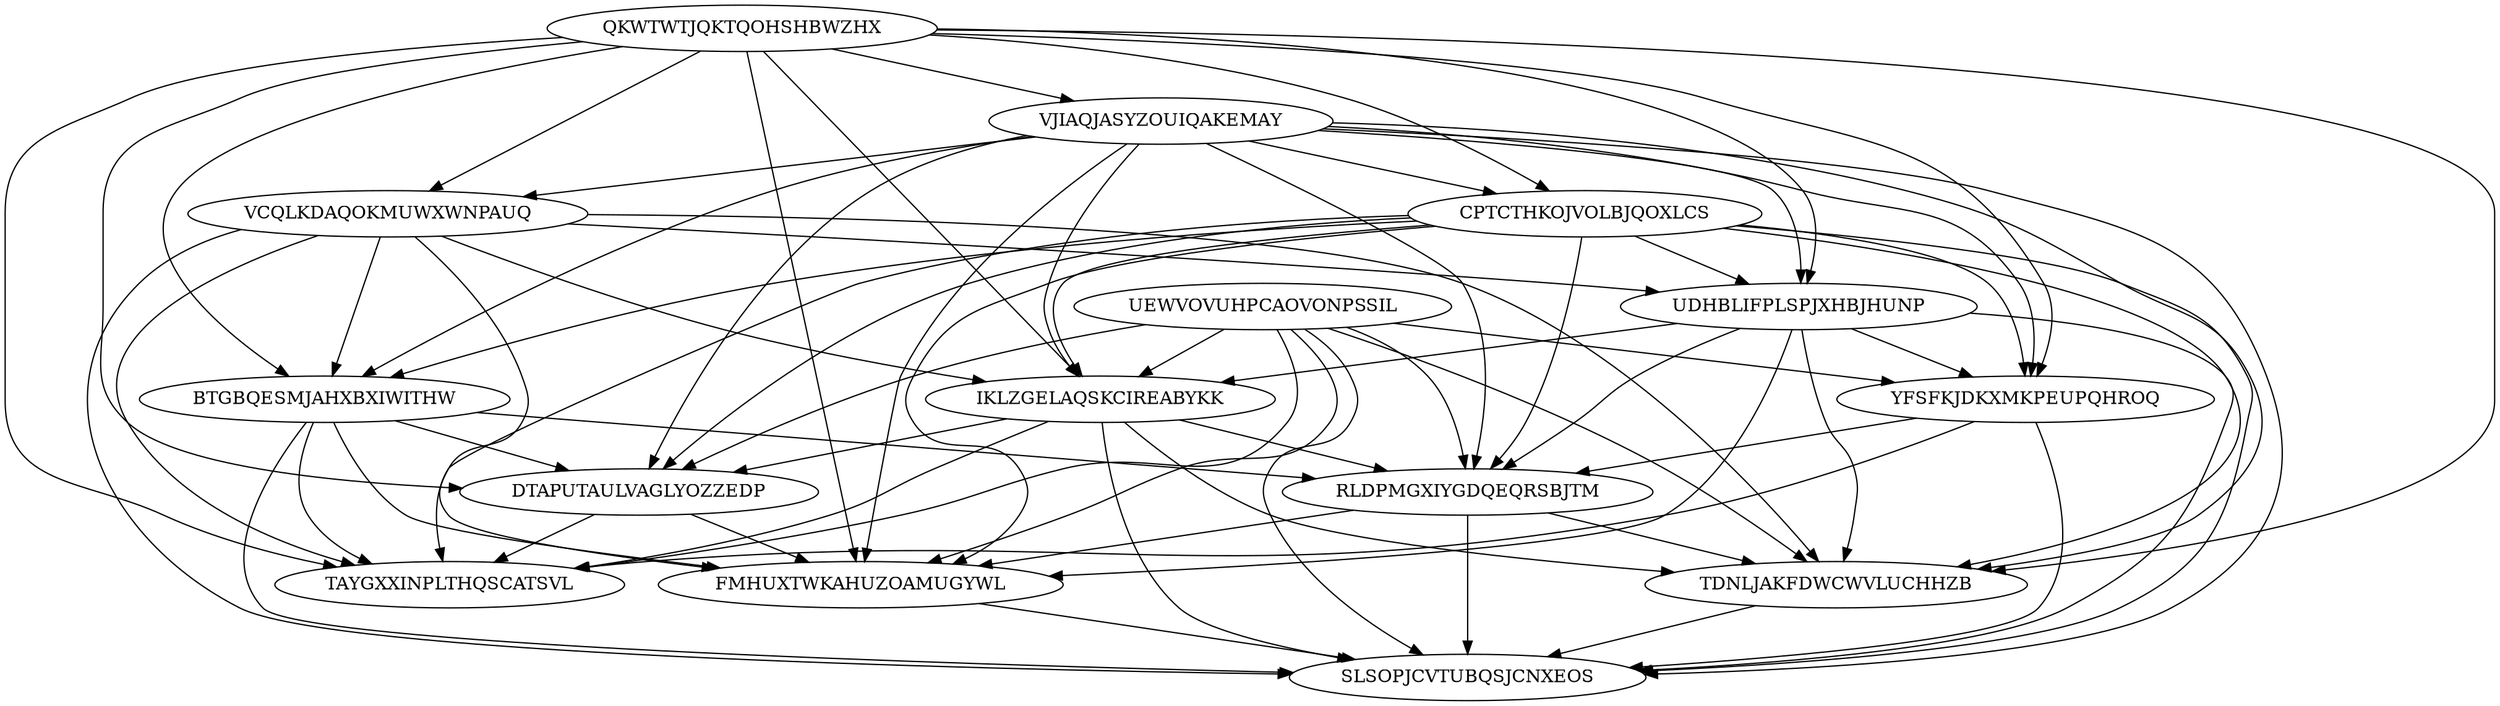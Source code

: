 digraph N15M73 {
	QKWTWTJQKTQOHSHBWZHX	[Weight=17];
	UEWVOVUHPCAOVONPSSIL	[Weight=10];
	VJIAQJASYZOUIQAKEMAY	[Weight=15];
	CPTCTHKOJVOLBJQOXLCS	[Weight=17];
	VCQLKDAQOKMUWXWNPAUQ	[Weight=15];
	BTGBQESMJAHXBXIWITHW	[Weight=18];
	UDHBLIFPLSPJXHBJHUNP	[Weight=10];
	IKLZGELAQSKCIREABYKK	[Weight=19];
	DTAPUTAULVAGLYOZZEDP	[Weight=20];
	YFSFKJDKXMKPEUPQHROQ	[Weight=17];
	RLDPMGXIYGDQEQRSBJTM	[Weight=12];
	FMHUXTWKAHUZOAMUGYWL	[Weight=16];
	TDNLJAKFDWCWVLUCHHZB	[Weight=15];
	TAYGXXINPLTHQSCATSVL	[Weight=15];
	SLSOPJCVTUBQSJCNXEOS	[Weight=19];
	CPTCTHKOJVOLBJQOXLCS -> TAYGXXINPLTHQSCATSVL [Weight=11];
	VJIAQJASYZOUIQAKEMAY -> CPTCTHKOJVOLBJQOXLCS [Weight=19];
	DTAPUTAULVAGLYOZZEDP -> FMHUXTWKAHUZOAMUGYWL [Weight=20];
	QKWTWTJQKTQOHSHBWZHX -> TDNLJAKFDWCWVLUCHHZB [Weight=17];
	VJIAQJASYZOUIQAKEMAY -> FMHUXTWKAHUZOAMUGYWL [Weight=20];
	UEWVOVUHPCAOVONPSSIL -> IKLZGELAQSKCIREABYKK [Weight=10];
	DTAPUTAULVAGLYOZZEDP -> TAYGXXINPLTHQSCATSVL [Weight=16];
	BTGBQESMJAHXBXIWITHW -> RLDPMGXIYGDQEQRSBJTM [Weight=11];
	IKLZGELAQSKCIREABYKK -> SLSOPJCVTUBQSJCNXEOS [Weight=19];
	UDHBLIFPLSPJXHBJHUNP -> FMHUXTWKAHUZOAMUGYWL [Weight=20];
	VJIAQJASYZOUIQAKEMAY -> TDNLJAKFDWCWVLUCHHZB [Weight=17];
	VJIAQJASYZOUIQAKEMAY -> RLDPMGXIYGDQEQRSBJTM [Weight=16];
	IKLZGELAQSKCIREABYKK -> DTAPUTAULVAGLYOZZEDP [Weight=16];
	VCQLKDAQOKMUWXWNPAUQ -> BTGBQESMJAHXBXIWITHW [Weight=19];
	VCQLKDAQOKMUWXWNPAUQ -> TDNLJAKFDWCWVLUCHHZB [Weight=16];
	CPTCTHKOJVOLBJQOXLCS -> DTAPUTAULVAGLYOZZEDP [Weight=19];
	CPTCTHKOJVOLBJQOXLCS -> YFSFKJDKXMKPEUPQHROQ [Weight=11];
	UEWVOVUHPCAOVONPSSIL -> FMHUXTWKAHUZOAMUGYWL [Weight=16];
	UEWVOVUHPCAOVONPSSIL -> DTAPUTAULVAGLYOZZEDP [Weight=12];
	QKWTWTJQKTQOHSHBWZHX -> IKLZGELAQSKCIREABYKK [Weight=13];
	UEWVOVUHPCAOVONPSSIL -> SLSOPJCVTUBQSJCNXEOS [Weight=13];
	QKWTWTJQKTQOHSHBWZHX -> VJIAQJASYZOUIQAKEMAY [Weight=18];
	CPTCTHKOJVOLBJQOXLCS -> TDNLJAKFDWCWVLUCHHZB [Weight=11];
	UDHBLIFPLSPJXHBJHUNP -> YFSFKJDKXMKPEUPQHROQ [Weight=13];
	VJIAQJASYZOUIQAKEMAY -> VCQLKDAQOKMUWXWNPAUQ [Weight=16];
	CPTCTHKOJVOLBJQOXLCS -> RLDPMGXIYGDQEQRSBJTM [Weight=18];
	QKWTWTJQKTQOHSHBWZHX -> BTGBQESMJAHXBXIWITHW [Weight=15];
	VCQLKDAQOKMUWXWNPAUQ -> FMHUXTWKAHUZOAMUGYWL [Weight=20];
	BTGBQESMJAHXBXIWITHW -> SLSOPJCVTUBQSJCNXEOS [Weight=12];
	QKWTWTJQKTQOHSHBWZHX -> DTAPUTAULVAGLYOZZEDP [Weight=16];
	VJIAQJASYZOUIQAKEMAY -> SLSOPJCVTUBQSJCNXEOS [Weight=17];
	QKWTWTJQKTQOHSHBWZHX -> YFSFKJDKXMKPEUPQHROQ [Weight=12];
	QKWTWTJQKTQOHSHBWZHX -> VCQLKDAQOKMUWXWNPAUQ [Weight=13];
	VCQLKDAQOKMUWXWNPAUQ -> UDHBLIFPLSPJXHBJHUNP [Weight=13];
	QKWTWTJQKTQOHSHBWZHX -> CPTCTHKOJVOLBJQOXLCS [Weight=11];
	IKLZGELAQSKCIREABYKK -> TAYGXXINPLTHQSCATSVL [Weight=16];
	IKLZGELAQSKCIREABYKK -> TDNLJAKFDWCWVLUCHHZB [Weight=11];
	QKWTWTJQKTQOHSHBWZHX -> TAYGXXINPLTHQSCATSVL [Weight=14];
	VJIAQJASYZOUIQAKEMAY -> DTAPUTAULVAGLYOZZEDP [Weight=10];
	UDHBLIFPLSPJXHBJHUNP -> TDNLJAKFDWCWVLUCHHZB [Weight=20];
	CPTCTHKOJVOLBJQOXLCS -> FMHUXTWKAHUZOAMUGYWL [Weight=11];
	CPTCTHKOJVOLBJQOXLCS -> BTGBQESMJAHXBXIWITHW [Weight=20];
	CPTCTHKOJVOLBJQOXLCS -> SLSOPJCVTUBQSJCNXEOS [Weight=10];
	BTGBQESMJAHXBXIWITHW -> DTAPUTAULVAGLYOZZEDP [Weight=14];
	UDHBLIFPLSPJXHBJHUNP -> RLDPMGXIYGDQEQRSBJTM [Weight=18];
	BTGBQESMJAHXBXIWITHW -> TAYGXXINPLTHQSCATSVL [Weight=17];
	VJIAQJASYZOUIQAKEMAY -> UDHBLIFPLSPJXHBJHUNP [Weight=16];
	VJIAQJASYZOUIQAKEMAY -> YFSFKJDKXMKPEUPQHROQ [Weight=13];
	VCQLKDAQOKMUWXWNPAUQ -> IKLZGELAQSKCIREABYKK [Weight=10];
	CPTCTHKOJVOLBJQOXLCS -> UDHBLIFPLSPJXHBJHUNP [Weight=17];
	QKWTWTJQKTQOHSHBWZHX -> FMHUXTWKAHUZOAMUGYWL [Weight=17];
	FMHUXTWKAHUZOAMUGYWL -> SLSOPJCVTUBQSJCNXEOS [Weight=18];
	UEWVOVUHPCAOVONPSSIL -> RLDPMGXIYGDQEQRSBJTM [Weight=12];
	UEWVOVUHPCAOVONPSSIL -> YFSFKJDKXMKPEUPQHROQ [Weight=10];
	CPTCTHKOJVOLBJQOXLCS -> IKLZGELAQSKCIREABYKK [Weight=13];
	VJIAQJASYZOUIQAKEMAY -> IKLZGELAQSKCIREABYKK [Weight=11];
	VCQLKDAQOKMUWXWNPAUQ -> SLSOPJCVTUBQSJCNXEOS [Weight=20];
	BTGBQESMJAHXBXIWITHW -> FMHUXTWKAHUZOAMUGYWL [Weight=17];
	UDHBLIFPLSPJXHBJHUNP -> SLSOPJCVTUBQSJCNXEOS [Weight=16];
	RLDPMGXIYGDQEQRSBJTM -> FMHUXTWKAHUZOAMUGYWL [Weight=11];
	IKLZGELAQSKCIREABYKK -> RLDPMGXIYGDQEQRSBJTM [Weight=18];
	UDHBLIFPLSPJXHBJHUNP -> IKLZGELAQSKCIREABYKK [Weight=16];
	YFSFKJDKXMKPEUPQHROQ -> TAYGXXINPLTHQSCATSVL [Weight=19];
	VCQLKDAQOKMUWXWNPAUQ -> TAYGXXINPLTHQSCATSVL [Weight=16];
	TDNLJAKFDWCWVLUCHHZB -> SLSOPJCVTUBQSJCNXEOS [Weight=19];
	VJIAQJASYZOUIQAKEMAY -> BTGBQESMJAHXBXIWITHW [Weight=12];
	QKWTWTJQKTQOHSHBWZHX -> UDHBLIFPLSPJXHBJHUNP [Weight=12];
	UEWVOVUHPCAOVONPSSIL -> TDNLJAKFDWCWVLUCHHZB [Weight=19];
	UEWVOVUHPCAOVONPSSIL -> TAYGXXINPLTHQSCATSVL [Weight=17];
	RLDPMGXIYGDQEQRSBJTM -> TDNLJAKFDWCWVLUCHHZB [Weight=20];
	YFSFKJDKXMKPEUPQHROQ -> SLSOPJCVTUBQSJCNXEOS [Weight=20];
	YFSFKJDKXMKPEUPQHROQ -> RLDPMGXIYGDQEQRSBJTM [Weight=11];
	RLDPMGXIYGDQEQRSBJTM -> SLSOPJCVTUBQSJCNXEOS [Weight=18];
}
